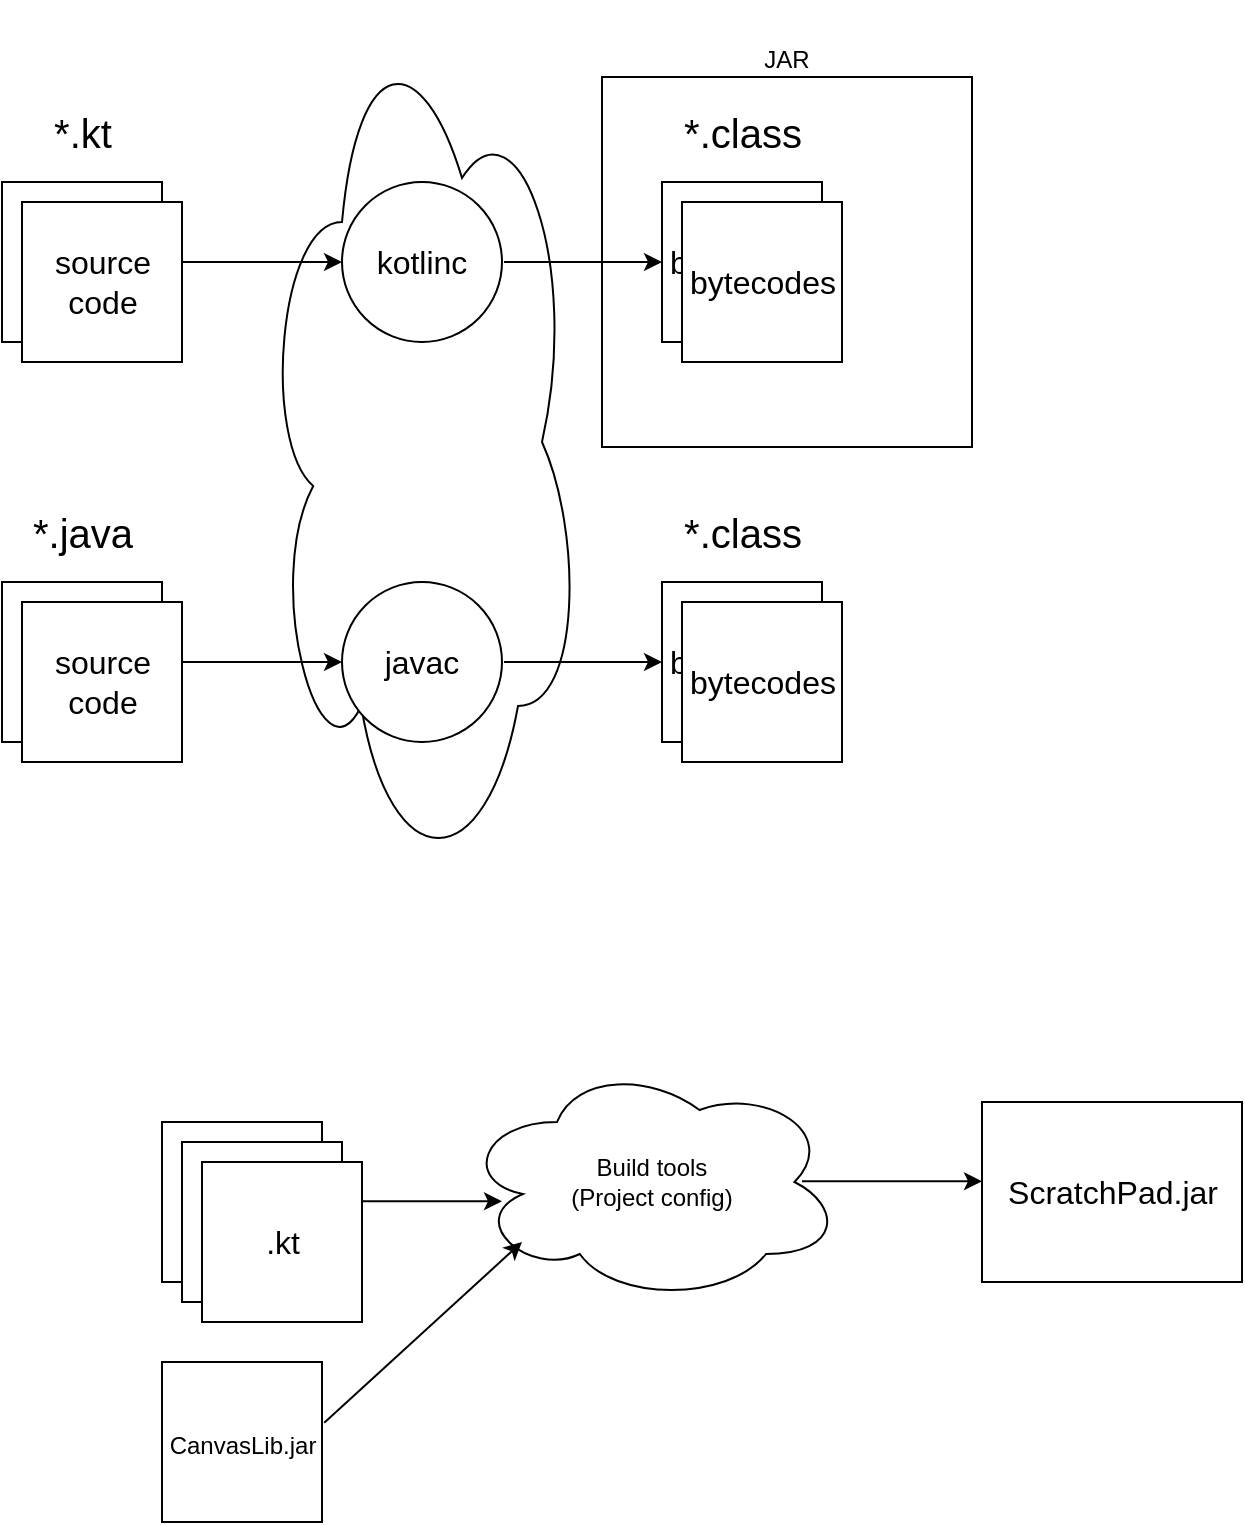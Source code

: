 <mxfile version="14.1.8" type="device" pages="9"><diagram id="Grv7aAzdnqs5s3crYfjf" name="Page-1"><mxGraphModel dx="1346" dy="830" grid="1" gridSize="10" guides="1" tooltips="1" connect="1" arrows="1" fold="1" page="1" pageScale="1" pageWidth="850" pageHeight="1100" math="0" shadow="0"><root><mxCell id="0"/><mxCell id="1" parent="0"/><mxCell id="6yLvh5LZTpzrrlV623di-10" value="" style="ellipse;shape=cloud;whiteSpace=wrap;html=1;" parent="1" vertex="1"><mxGeometry x="250" y="70" width="160" height="440" as="geometry"/></mxCell><mxCell id="cmzAKMcgvxZPXMPB2j_f-1" value="JAR" style="whiteSpace=wrap;html=1;aspect=fixed;labelPosition=center;verticalLabelPosition=top;align=center;verticalAlign=bottom;" parent="1" vertex="1"><mxGeometry x="420" y="107.5" width="185" height="185" as="geometry"/></mxCell><mxCell id="d8UDAt4Yh5bofFx-xEbl-7" value="source&lt;br style=&quot;font-size: 16px;&quot;&gt;code" style="html=1;fontSize=16;" parent="1" vertex="1"><mxGeometry x="120" y="160" width="80" height="80" as="geometry"/></mxCell><mxCell id="d8UDAt4Yh5bofFx-xEbl-14" value="" style="endArrow=classic;html=1;" parent="1" source="d8UDAt4Yh5bofFx-xEbl-7" edge="1"><mxGeometry width="50" height="50" relative="1" as="geometry"><mxPoint x="290" y="100" as="sourcePoint"/><mxPoint x="290" y="200" as="targetPoint"/></mxGeometry></mxCell><mxCell id="jE_O8GMdRdRn1xNel8cX-3" value="*.kt" style="text;html=1;align=center;verticalAlign=middle;resizable=0;points=[];autosize=1;fontSize=20;" parent="1" vertex="1"><mxGeometry x="140" y="120" width="40" height="30" as="geometry"/></mxCell><mxCell id="jE_O8GMdRdRn1xNel8cX-4" value="kotlinc" style="ellipse;whiteSpace=wrap;html=1;aspect=fixed;fontSize=16;" parent="1" vertex="1"><mxGeometry x="290" y="160" width="80" height="80" as="geometry"/></mxCell><mxCell id="jE_O8GMdRdRn1xNel8cX-5" value="bytecodes" style="html=1;fontSize=16;" parent="1" vertex="1"><mxGeometry x="450" y="160" width="80" height="80" as="geometry"/></mxCell><mxCell id="jE_O8GMdRdRn1xNel8cX-6" value="" style="endArrow=classic;html=1;" parent="1" target="jE_O8GMdRdRn1xNel8cX-5" edge="1"><mxGeometry width="50" height="50" relative="1" as="geometry"><mxPoint x="371" y="200" as="sourcePoint"/><mxPoint x="300" y="210" as="targetPoint"/></mxGeometry></mxCell><mxCell id="jE_O8GMdRdRn1xNel8cX-7" value="*.class" style="text;html=1;align=center;verticalAlign=middle;resizable=0;points=[];autosize=1;fontSize=20;" parent="1" vertex="1"><mxGeometry x="455" y="120" width="70" height="30" as="geometry"/></mxCell><mxCell id="jE_O8GMdRdRn1xNel8cX-8" value="source&lt;br style=&quot;font-size: 16px;&quot;&gt;code" style="html=1;fontSize=16;" parent="1" vertex="1"><mxGeometry x="130" y="170" width="80" height="80" as="geometry"/></mxCell><mxCell id="jE_O8GMdRdRn1xNel8cX-9" value="bytecodes" style="html=1;fontSize=16;" parent="1" vertex="1"><mxGeometry x="460" y="170" width="80" height="80" as="geometry"/></mxCell><mxCell id="jE_O8GMdRdRn1xNel8cX-10" value="source&lt;br style=&quot;font-size: 16px;&quot;&gt;code" style="html=1;fontSize=16;" parent="1" vertex="1"><mxGeometry x="120" y="360" width="80" height="80" as="geometry"/></mxCell><mxCell id="jE_O8GMdRdRn1xNel8cX-11" value="" style="endArrow=classic;html=1;" parent="1" source="jE_O8GMdRdRn1xNel8cX-10" edge="1"><mxGeometry width="50" height="50" relative="1" as="geometry"><mxPoint x="290" y="300" as="sourcePoint"/><mxPoint x="290" y="400" as="targetPoint"/></mxGeometry></mxCell><mxCell id="jE_O8GMdRdRn1xNel8cX-12" value="*.java" style="text;html=1;align=center;verticalAlign=middle;resizable=0;points=[];autosize=1;fontSize=20;" parent="1" vertex="1"><mxGeometry x="125" y="320" width="70" height="30" as="geometry"/></mxCell><mxCell id="jE_O8GMdRdRn1xNel8cX-13" value="javac" style="ellipse;whiteSpace=wrap;html=1;aspect=fixed;fontSize=16;" parent="1" vertex="1"><mxGeometry x="290" y="360" width="80" height="80" as="geometry"/></mxCell><mxCell id="jE_O8GMdRdRn1xNel8cX-14" value="bytecodes" style="html=1;fontSize=16;" parent="1" vertex="1"><mxGeometry x="450" y="360" width="80" height="80" as="geometry"/></mxCell><mxCell id="jE_O8GMdRdRn1xNel8cX-15" value="" style="endArrow=classic;html=1;" parent="1" target="jE_O8GMdRdRn1xNel8cX-14" edge="1"><mxGeometry width="50" height="50" relative="1" as="geometry"><mxPoint x="371" y="400" as="sourcePoint"/><mxPoint x="300" y="410" as="targetPoint"/></mxGeometry></mxCell><mxCell id="jE_O8GMdRdRn1xNel8cX-16" value="*.class" style="text;html=1;align=center;verticalAlign=middle;resizable=0;points=[];autosize=1;fontSize=20;" parent="1" vertex="1"><mxGeometry x="455" y="320" width="70" height="30" as="geometry"/></mxCell><mxCell id="jE_O8GMdRdRn1xNel8cX-17" value="source&lt;br style=&quot;font-size: 16px;&quot;&gt;code" style="html=1;fontSize=16;" parent="1" vertex="1"><mxGeometry x="130" y="370" width="80" height="80" as="geometry"/></mxCell><mxCell id="jE_O8GMdRdRn1xNel8cX-18" value="bytecodes" style="html=1;fontSize=16;" parent="1" vertex="1"><mxGeometry x="460" y="370" width="80" height="80" as="geometry"/></mxCell><mxCell id="6yLvh5LZTpzrrlV623di-1" value=".kt" style="html=1;fontSize=16;" parent="1" vertex="1"><mxGeometry x="200" y="630" width="80" height="80" as="geometry"/></mxCell><mxCell id="6yLvh5LZTpzrrlV623di-5" value="Build tools&lt;br&gt;(Project config)" style="ellipse;shape=cloud;whiteSpace=wrap;html=1;" parent="1" vertex="1"><mxGeometry x="350" y="600" width="190" height="120" as="geometry"/></mxCell><mxCell id="6yLvh5LZTpzrrlV623di-6" value="ScratchPad.jar" style="html=1;fontSize=16;" parent="1" vertex="1"><mxGeometry x="610" y="620" width="130" height="90" as="geometry"/></mxCell><mxCell id="6yLvh5LZTpzrrlV623di-8" value="" style="endArrow=classic;html=1;" parent="1" edge="1"><mxGeometry width="50" height="50" relative="1" as="geometry"><mxPoint x="280" y="669.66" as="sourcePoint"/><mxPoint x="370" y="669.66" as="targetPoint"/></mxGeometry></mxCell><mxCell id="6yLvh5LZTpzrrlV623di-9" value="" style="endArrow=classic;html=1;" parent="1" edge="1"><mxGeometry width="50" height="50" relative="1" as="geometry"><mxPoint x="520" y="659.66" as="sourcePoint"/><mxPoint x="610" y="659.66" as="targetPoint"/></mxGeometry></mxCell><mxCell id="6yLvh5LZTpzrrlV623di-11" value="&lt;font style=&quot;font-size: 12px&quot;&gt;CanvasLib.jar&lt;/font&gt;" style="html=1;fontSize=16;" parent="1" vertex="1"><mxGeometry x="200" y="750" width="80" height="80" as="geometry"/></mxCell><mxCell id="6yLvh5LZTpzrrlV623di-12" value="" style="endArrow=classic;html=1;exitX=1.014;exitY=0.38;exitDx=0;exitDy=0;exitPerimeter=0;" parent="1" source="6yLvh5LZTpzrrlV623di-11" edge="1"><mxGeometry width="50" height="50" relative="1" as="geometry"><mxPoint x="290" y="679.66" as="sourcePoint"/><mxPoint x="380" y="690" as="targetPoint"/></mxGeometry></mxCell><mxCell id="zAprn_jLCq1tj-siSfSg-1" value=".kt" style="html=1;fontSize=16;" parent="1" vertex="1"><mxGeometry x="210" y="640" width="80" height="80" as="geometry"/></mxCell><mxCell id="zAprn_jLCq1tj-siSfSg-2" value=".kt" style="html=1;fontSize=16;" parent="1" vertex="1"><mxGeometry x="220" y="650" width="80" height="80" as="geometry"/></mxCell></root></mxGraphModel></diagram><diagram id="15ZuDpwemPq_mxJ4v09w" name="Page-2"><mxGraphModel dx="769" dy="474" grid="1" gridSize="10" guides="1" tooltips="1" connect="1" arrows="1" fold="1" page="1" pageScale="1" pageWidth="850" pageHeight="1100" math="0" shadow="0"><root><mxCell id="oArl37DCVhgunqWjlWdv-0"/><mxCell id="oArl37DCVhgunqWjlWdv-1" parent="oArl37DCVhgunqWjlWdv-0"/><mxCell id="0E_u1uqkBbQcWxBSYAIG-0" value="hardware" style="rounded=0;whiteSpace=wrap;html=1;" vertex="1" parent="oArl37DCVhgunqWjlWdv-1"><mxGeometry x="370" y="410" width="120" height="30" as="geometry"/></mxCell><mxCell id="0E_u1uqkBbQcWxBSYAIG-1" value="OS" style="rounded=0;whiteSpace=wrap;html=1;" vertex="1" parent="oArl37DCVhgunqWjlWdv-1"><mxGeometry x="370" y="380" width="120" height="30" as="geometry"/></mxCell><mxCell id="0E_u1uqkBbQcWxBSYAIG-2" value="JVM" style="rounded=0;whiteSpace=wrap;html=1;" vertex="1" parent="oArl37DCVhgunqWjlWdv-1"><mxGeometry x="370" y="350" width="120" height="30" as="geometry"/></mxCell><mxCell id="0E_u1uqkBbQcWxBSYAIG-4" value="Bibliotecas" style="rounded=0;whiteSpace=wrap;html=1;" vertex="1" parent="oArl37DCVhgunqWjlWdv-1"><mxGeometry x="370" y="320" width="120" height="30" as="geometry"/></mxCell><mxCell id="0E_u1uqkBbQcWxBSYAIG-5" value="" style="endArrow=classic;html=1;" edge="1" parent="oArl37DCVhgunqWjlWdv-1"><mxGeometry width="50" height="50" relative="1" as="geometry"><mxPoint x="520" y="320" as="sourcePoint"/><mxPoint x="520" y="440" as="targetPoint"/></mxGeometry></mxCell><mxCell id="_zKE-j9InZOuEhT_bHPt-0" value="Application" style="rounded=0;whiteSpace=wrap;html=1;" vertex="1" parent="oArl37DCVhgunqWjlWdv-1"><mxGeometry x="370" y="290" width="120" height="30" as="geometry"/></mxCell></root></mxGraphModel></diagram><diagram id="M8IS3jb0VzjA8GKSsnwo" name="Page-3"><mxGraphModel dx="1346" dy="830" grid="1" gridSize="10" guides="1" tooltips="1" connect="1" arrows="1" fold="1" page="1" pageScale="1" pageWidth="850" pageHeight="1100" math="0" shadow="0"><root><mxCell id="Sg1YvRdC3xc_6pM8e1_r-0"/><mxCell id="Sg1YvRdC3xc_6pM8e1_r-1" parent="Sg1YvRdC3xc_6pM8e1_r-0"/><mxCell id="Sg1YvRdC3xc_6pM8e1_r-14" value="400" style="ellipse;whiteSpace=wrap;html=1;aspect=fixed;fontSize=20;" parent="Sg1YvRdC3xc_6pM8e1_r-1" vertex="1"><mxGeometry x="550" y="30" width="80" height="80" as="geometry"/></mxCell><mxCell id="Sg1YvRdC3xc_6pM8e1_r-16" value="" style="ellipse;whiteSpace=wrap;html=1;aspect=fixed;fontSize=20;" parent="Sg1YvRdC3xc_6pM8e1_r-1" vertex="1"><mxGeometry x="280" y="50" width="170" height="170" as="geometry"/></mxCell><mxCell id="Sg1YvRdC3xc_6pM8e1_r-17" value="x" style="rounded=0;whiteSpace=wrap;html=1;fontSize=20;" parent="Sg1YvRdC3xc_6pM8e1_r-1" vertex="1"><mxGeometry x="320" y="80" width="90" height="40" as="geometry"/></mxCell><mxCell id="Sg1YvRdC3xc_6pM8e1_r-18" value="y" style="rounded=0;whiteSpace=wrap;html=1;fontSize=20;" parent="Sg1YvRdC3xc_6pM8e1_r-1" vertex="1"><mxGeometry x="320" y="140" width="90" height="40" as="geometry"/></mxCell><mxCell id="Sg1YvRdC3xc_6pM8e1_r-19" value="" style="endArrow=classic;html=1;fontSize=20;exitX=1;exitY=0.5;exitDx=0;exitDy=0;entryX=0;entryY=0.5;entryDx=0;entryDy=0;" parent="Sg1YvRdC3xc_6pM8e1_r-1" source="Sg1YvRdC3xc_6pM8e1_r-17" target="Sg1YvRdC3xc_6pM8e1_r-14" edge="1"><mxGeometry width="50" height="50" relative="1" as="geometry"><mxPoint x="350" y="340" as="sourcePoint"/><mxPoint x="400" y="290" as="targetPoint"/></mxGeometry></mxCell><mxCell id="Sg1YvRdC3xc_6pM8e1_r-20" value="" style="endArrow=classic;html=1;fontSize=20;exitX=1;exitY=0.5;exitDx=0;exitDy=0;" parent="Sg1YvRdC3xc_6pM8e1_r-1" source="Sg1YvRdC3xc_6pM8e1_r-18" target="pBibbnwK9BwwKn7PEPFy-0" edge="1"><mxGeometry width="50" height="50" relative="1" as="geometry"><mxPoint x="390" y="120" as="sourcePoint"/><mxPoint x="562" y="192.8" as="targetPoint"/></mxGeometry></mxCell><mxCell id="ZvdPVJKiFNtKIfZhA-jE-9" value="explosion" style="rounded=0;whiteSpace=wrap;html=1;fontSize=20;" parent="Sg1YvRdC3xc_6pM8e1_r-1" vertex="1"><mxGeometry x="70" y="250" width="190" height="40" as="geometry"/></mxCell><mxCell id="ZvdPVJKiFNtKIfZhA-jE-10" value="" style="endArrow=classic;html=1;fontSize=20;exitX=0.5;exitY=1;exitDx=0;exitDy=0;entryX=0;entryY=0;entryDx=0;entryDy=0;" parent="Sg1YvRdC3xc_6pM8e1_r-1" source="ZvdPVJKiFNtKIfZhA-jE-9" target="Lot1A3Au1dTo7Z_qJS_i-0" edge="1"><mxGeometry width="50" height="50" relative="1" as="geometry"><mxPoint x="171.52" y="289.32" as="sourcePoint"/><mxPoint x="380" y="410" as="targetPoint"/></mxGeometry></mxCell><mxCell id="ZvdPVJKiFNtKIfZhA-jE-11" value="" style="ellipse;whiteSpace=wrap;html=1;aspect=fixed;fontSize=20;" parent="Sg1YvRdC3xc_6pM8e1_r-1" vertex="1"><mxGeometry x="320" y="290" width="170" height="170" as="geometry"/></mxCell><mxCell id="ZvdPVJKiFNtKIfZhA-jE-12" value="radius" style="rounded=0;whiteSpace=wrap;html=1;fontSize=20;" parent="Sg1YvRdC3xc_6pM8e1_r-1" vertex="1"><mxGeometry x="360" y="390" width="90" height="40" as="geometry"/></mxCell><mxCell id="ZvdPVJKiFNtKIfZhA-jE-13" value="" style="endArrow=classic;html=1;fontSize=20;exitX=1;exitY=0.5;exitDx=0;exitDy=0;" parent="Sg1YvRdC3xc_6pM8e1_r-1" source="ZvdPVJKiFNtKIfZhA-jE-12" target="ZvdPVJKiFNtKIfZhA-jE-18" edge="1"><mxGeometry width="50" height="50" relative="1" as="geometry"><mxPoint x="420" y="170" as="sourcePoint"/><mxPoint x="576.764" y="232.559" as="targetPoint"/></mxGeometry></mxCell><mxCell id="ZvdPVJKiFNtKIfZhA-jE-15" value="center" style="rounded=0;whiteSpace=wrap;html=1;fontSize=20;" parent="Sg1YvRdC3xc_6pM8e1_r-1" vertex="1"><mxGeometry x="360" y="320" width="90" height="40" as="geometry"/></mxCell><mxCell id="ZvdPVJKiFNtKIfZhA-jE-16" value="" style="endArrow=classic;html=1;fontSize=20;entryX=0.637;entryY=0.985;entryDx=0;entryDy=0;entryPerimeter=0;" parent="Sg1YvRdC3xc_6pM8e1_r-1" source="ZvdPVJKiFNtKIfZhA-jE-15" target="Sg1YvRdC3xc_6pM8e1_r-16" edge="1"><mxGeometry width="50" height="50" relative="1" as="geometry"><mxPoint x="520" y="450" as="sourcePoint"/><mxPoint x="596.02" y="247.478" as="targetPoint"/></mxGeometry></mxCell><mxCell id="ZvdPVJKiFNtKIfZhA-jE-18" value="5" style="ellipse;whiteSpace=wrap;html=1;aspect=fixed;fontSize=20;" parent="Sg1YvRdC3xc_6pM8e1_r-1" vertex="1"><mxGeometry x="620" y="210" width="80" height="80" as="geometry"/></mxCell><mxCell id="pBibbnwK9BwwKn7PEPFy-0" value="300" style="ellipse;whiteSpace=wrap;html=1;aspect=fixed;fontSize=20;" parent="Sg1YvRdC3xc_6pM8e1_r-1" vertex="1"><mxGeometry x="540" y="130" width="80" height="80" as="geometry"/></mxCell><mxCell id="pBibbnwK9BwwKn7PEPFy-23" value="" style="ellipse;whiteSpace=wrap;html=1;aspect=fixed;fontSize=20;" parent="Sg1YvRdC3xc_6pM8e1_r-1" vertex="1"><mxGeometry x="350" y="570" width="170" height="170" as="geometry"/></mxCell><mxCell id="pBibbnwK9BwwKn7PEPFy-24" value="radius" style="rounded=0;whiteSpace=wrap;html=1;fontSize=20;" parent="Sg1YvRdC3xc_6pM8e1_r-1" vertex="1"><mxGeometry x="390" y="670" width="90" height="40" as="geometry"/></mxCell><mxCell id="pBibbnwK9BwwKn7PEPFy-25" value="" style="endArrow=classic;html=1;fontSize=20;exitX=1;exitY=0.5;exitDx=0;exitDy=0;" parent="Sg1YvRdC3xc_6pM8e1_r-1" source="pBibbnwK9BwwKn7PEPFy-24" target="pBibbnwK9BwwKn7PEPFy-28" edge="1"><mxGeometry width="50" height="50" relative="1" as="geometry"><mxPoint x="450" y="450" as="sourcePoint"/><mxPoint x="606.764" y="512.559" as="targetPoint"/></mxGeometry></mxCell><mxCell id="pBibbnwK9BwwKn7PEPFy-26" value="center" style="rounded=0;whiteSpace=wrap;html=1;fontSize=20;" parent="Sg1YvRdC3xc_6pM8e1_r-1" vertex="1"><mxGeometry x="390" y="600" width="90" height="40" as="geometry"/></mxCell><mxCell id="pBibbnwK9BwwKn7PEPFy-27" value="" style="endArrow=classic;html=1;fontSize=20;entryX=0;entryY=1;entryDx=0;entryDy=0;" parent="Sg1YvRdC3xc_6pM8e1_r-1" source="pBibbnwK9BwwKn7PEPFy-26" target="Sg1YvRdC3xc_6pM8e1_r-16" edge="1"><mxGeometry width="50" height="50" relative="1" as="geometry"><mxPoint x="510" y="960" as="sourcePoint"/><mxPoint x="378.29" y="727.45" as="targetPoint"/><Array as="points"><mxPoint x="280" y="510"/></Array></mxGeometry></mxCell><mxCell id="pBibbnwK9BwwKn7PEPFy-28" value="10" style="ellipse;whiteSpace=wrap;html=1;aspect=fixed;fontSize=20;" parent="Sg1YvRdC3xc_6pM8e1_r-1" vertex="1"><mxGeometry x="650" y="490" width="80" height="80" as="geometry"/></mxCell><mxCell id="Lot1A3Au1dTo7Z_qJS_i-0" value="" style="ellipse;whiteSpace=wrap;html=1;aspect=fixed;fontSize=20;" parent="Sg1YvRdC3xc_6pM8e1_r-1" vertex="1"><mxGeometry x="230" y="790" width="170" height="170" as="geometry"/></mxCell><mxCell id="Lot1A3Au1dTo7Z_qJS_i-1" value="radius" style="rounded=0;whiteSpace=wrap;html=1;fontSize=20;" parent="Sg1YvRdC3xc_6pM8e1_r-1" vertex="1"><mxGeometry x="270" y="890" width="90" height="40" as="geometry"/></mxCell><mxCell id="Lot1A3Au1dTo7Z_qJS_i-2" value="" style="endArrow=classic;html=1;fontSize=20;exitX=1;exitY=0.5;exitDx=0;exitDy=0;" parent="Sg1YvRdC3xc_6pM8e1_r-1" source="Lot1A3Au1dTo7Z_qJS_i-1" target="Lot1A3Au1dTo7Z_qJS_i-4" edge="1"><mxGeometry width="50" height="50" relative="1" as="geometry"><mxPoint x="330" y="670" as="sourcePoint"/><mxPoint x="486.764" y="732.559" as="targetPoint"/></mxGeometry></mxCell><mxCell id="Lot1A3Au1dTo7Z_qJS_i-3" value="center" style="rounded=0;whiteSpace=wrap;html=1;fontSize=20;" parent="Sg1YvRdC3xc_6pM8e1_r-1" vertex="1"><mxGeometry x="270" y="820" width="90" height="40" as="geometry"/></mxCell><mxCell id="Lot1A3Au1dTo7Z_qJS_i-4" value="15" style="ellipse;whiteSpace=wrap;html=1;aspect=fixed;fontSize=20;" parent="Sg1YvRdC3xc_6pM8e1_r-1" vertex="1"><mxGeometry x="530" y="710" width="80" height="80" as="geometry"/></mxCell><mxCell id="Lot1A3Au1dTo7Z_qJS_i-5" value="" style="endArrow=classic;html=1;fontSize=20;" parent="Sg1YvRdC3xc_6pM8e1_r-1" source="Lot1A3Au1dTo7Z_qJS_i-0" target="Sg1YvRdC3xc_6pM8e1_r-16" edge="1"><mxGeometry width="50" height="50" relative="1" as="geometry"><mxPoint x="416.818" y="610" as="sourcePoint"/><mxPoint x="314.896" y="205.104" as="targetPoint"/><Array as="points"><mxPoint x="230" y="490"/></Array></mxGeometry></mxCell><mxCell id="43PUOHd7pcPoh8sWmde--0" value="" style="ellipse;whiteSpace=wrap;html=1;aspect=fixed;fontSize=20;" parent="Sg1YvRdC3xc_6pM8e1_r-1" vertex="1"><mxGeometry x="575" y="860" width="170" height="170" as="geometry"/></mxCell><mxCell id="43PUOHd7pcPoh8sWmde--1" value="data" style="rounded=0;whiteSpace=wrap;html=1;fontSize=20;" parent="Sg1YvRdC3xc_6pM8e1_r-1" vertex="1"><mxGeometry x="610" y="900" width="100" height="40" as="geometry"/></mxCell><mxCell id="43PUOHd7pcPoh8sWmde--2" value="" style="endArrow=classic;html=1;fontSize=20;entryX=0.967;entryY=0.714;entryDx=0;entryDy=0;entryPerimeter=0;" parent="Sg1YvRdC3xc_6pM8e1_r-1" source="43PUOHd7pcPoh8sWmde--1" target="Lot1A3Au1dTo7Z_qJS_i-0" edge="1"><mxGeometry width="50" height="50" relative="1" as="geometry"><mxPoint x="370" y="920" as="sourcePoint"/><mxPoint x="548.183" y="784.242" as="targetPoint"/></mxGeometry></mxCell><mxCell id="43PUOHd7pcPoh8sWmde--3" value="color" style="rounded=0;whiteSpace=wrap;html=1;fontSize=20;" parent="Sg1YvRdC3xc_6pM8e1_r-1" vertex="1"><mxGeometry x="610" y="960" width="100" height="40" as="geometry"/></mxCell><mxCell id="43PUOHd7pcPoh8sWmde--4" value="red" style="ellipse;whiteSpace=wrap;html=1;aspect=fixed;fontSize=20;" parent="Sg1YvRdC3xc_6pM8e1_r-1" vertex="1"><mxGeometry x="460" y="970" width="80" height="80" as="geometry"/></mxCell><mxCell id="43PUOHd7pcPoh8sWmde--5" value="" style="endArrow=classic;html=1;fontSize=20;exitX=0;exitY=0.5;exitDx=0;exitDy=0;" parent="Sg1YvRdC3xc_6pM8e1_r-1" source="43PUOHd7pcPoh8sWmde--3" target="43PUOHd7pcPoh8sWmde--4" edge="1"><mxGeometry width="50" height="50" relative="1" as="geometry"><mxPoint x="620" y="928.377" as="sourcePoint"/><mxPoint x="404.39" y="921.38" as="targetPoint"/></mxGeometry></mxCell></root></mxGraphModel></diagram><diagram id="ged7cR-PTNp26OMrELIM" name="Page-4"><mxGraphModel dx="1346" dy="830" grid="1" gridSize="10" guides="1" tooltips="1" connect="1" arrows="1" fold="1" page="1" pageScale="1" pageWidth="850" pageHeight="1100" math="0" shadow="0"><root><mxCell id="wEhXiszj5gfeB4rNINSS-0"/><mxCell id="wEhXiszj5gfeB4rNINSS-1" parent="wEhXiszj5gfeB4rNINSS-0"/><mxCell id="Oz9Hn1P-lBJ09yT0TqKM-0" value="radius = 5.0&lt;br&gt;rate = 1.03" style="ellipse;whiteSpace=wrap;html=1;aspect=fixed;" parent="wEhXiszj5gfeB4rNINSS-1" vertex="1"><mxGeometry x="370" y="50" width="80" height="80" as="geometry"/></mxCell><mxCell id="Oz9Hn1P-lBJ09yT0TqKM-1" value="explosion" style="rounded=0;whiteSpace=wrap;html=1;" parent="wEhXiszj5gfeB4rNINSS-1" vertex="1"><mxGeometry x="150" y="80" width="80" height="30" as="geometry"/></mxCell><mxCell id="Oz9Hn1P-lBJ09yT0TqKM-2" value="" style="endArrow=classic;html=1;exitX=1;exitY=0.5;exitDx=0;exitDy=0;entryX=0;entryY=0.5;entryDx=0;entryDy=0;" parent="wEhXiszj5gfeB4rNINSS-1" source="Oz9Hn1P-lBJ09yT0TqKM-1" target="Oz9Hn1P-lBJ09yT0TqKM-11" edge="1"><mxGeometry width="50" height="50" relative="1" as="geometry"><mxPoint x="290" y="160" as="sourcePoint"/><mxPoint x="340" y="110" as="targetPoint"/></mxGeometry></mxCell><mxCell id="Oz9Hn1P-lBJ09yT0TqKM-3" value="t0" style="text;html=1;align=center;verticalAlign=middle;resizable=0;points=[];autosize=1;" parent="wEhXiszj5gfeB4rNINSS-1" vertex="1"><mxGeometry x="90" y="60" width="30" height="20" as="geometry"/></mxCell><mxCell id="Oz9Hn1P-lBJ09yT0TqKM-4" value="t1" style="text;html=1;align=center;verticalAlign=middle;resizable=0;points=[];autosize=1;" parent="wEhXiszj5gfeB4rNINSS-1" vertex="1"><mxGeometry x="90" y="200" width="30" height="20" as="geometry"/></mxCell><mxCell id="Oz9Hn1P-lBJ09yT0TqKM-5" value="radius = 5.15&lt;br&gt;rate = 1.03" style="ellipse;whiteSpace=wrap;html=1;aspect=fixed;" parent="wEhXiszj5gfeB4rNINSS-1" vertex="1"><mxGeometry x="380" y="180" width="80" height="80" as="geometry"/></mxCell><mxCell id="Oz9Hn1P-lBJ09yT0TqKM-8" value="t2" style="text;html=1;align=center;verticalAlign=middle;resizable=0;points=[];autosize=1;" parent="wEhXiszj5gfeB4rNINSS-1" vertex="1"><mxGeometry x="90" y="300" width="30" height="20" as="geometry"/></mxCell><mxCell id="Oz9Hn1P-lBJ09yT0TqKM-9" value="radius = 5.30&lt;br&gt;rate = 1.03" style="ellipse;whiteSpace=wrap;html=1;aspect=fixed;" parent="wEhXiszj5gfeB4rNINSS-1" vertex="1"><mxGeometry x="380" y="310" width="80" height="80" as="geometry"/></mxCell><mxCell id="Oz9Hn1P-lBJ09yT0TqKM-10" value="t3" style="text;html=1;align=center;verticalAlign=middle;resizable=0;points=[];autosize=1;" parent="wEhXiszj5gfeB4rNINSS-1" vertex="1"><mxGeometry x="90" y="440" width="30" height="20" as="geometry"/></mxCell><mxCell id="Oz9Hn1P-lBJ09yT0TqKM-11" value="radius = 5.30&lt;br&gt;rate = 1.03" style="ellipse;whiteSpace=wrap;html=1;aspect=fixed;" parent="wEhXiszj5gfeB4rNINSS-1" vertex="1"><mxGeometry x="385" y="420" width="80" height="80" as="geometry"/></mxCell></root></mxGraphModel></diagram><diagram id="jssuKTcEaybV_kCEmBFj" name="Page-6"><mxGraphModel dx="1122" dy="692" grid="1" gridSize="10" guides="1" tooltips="1" connect="1" arrows="1" fold="1" page="1" pageScale="1" pageWidth="827" pageHeight="1169" math="0" shadow="0"><root><mxCell id="n1mU7XeDtmEQOCCYpVbV-0"/><mxCell id="n1mU7XeDtmEQOCCYpVbV-1" parent="n1mU7XeDtmEQOCCYpVbV-0"/><mxCell id="n1mU7XeDtmEQOCCYpVbV-2" value="WorldA" style="ellipse;whiteSpace=wrap;html=1;aspect=fixed;" parent="n1mU7XeDtmEQOCCYpVbV-1" vertex="1"><mxGeometry x="160" y="190" width="80" height="80" as="geometry"/></mxCell><mxCell id="n1mU7XeDtmEQOCCYpVbV-3" value="world" style="rounded=0;whiteSpace=wrap;html=1;" parent="n1mU7XeDtmEQOCCYpVbV-1" vertex="1"><mxGeometry x="80" y="30" width="100" height="40" as="geometry"/></mxCell><mxCell id="n1mU7XeDtmEQOCCYpVbV-4" value="" style="endArrow=classic;html=1;exitX=0.5;exitY=1;exitDx=0;exitDy=0;" parent="n1mU7XeDtmEQOCCYpVbV-1" source="n1mU7XeDtmEQOCCYpVbV-3" target="n1mU7XeDtmEQOCCYpVbV-2" edge="1"><mxGeometry width="50" height="50" relative="1" as="geometry"><mxPoint x="320" y="300" as="sourcePoint"/><mxPoint x="370" y="250" as="targetPoint"/></mxGeometry></mxCell><mxCell id="n1mU7XeDtmEQOCCYpVbV-5" value="WorldB" style="ellipse;whiteSpace=wrap;html=1;aspect=fixed;" parent="n1mU7XeDtmEQOCCYpVbV-1" vertex="1"><mxGeometry x="350" y="190" width="80" height="80" as="geometry"/></mxCell><mxCell id="n1mU7XeDtmEQOCCYpVbV-6" value="" style="shape=flexArrow;endArrow=classic;html=1;" parent="n1mU7XeDtmEQOCCYpVbV-1" edge="1"><mxGeometry width="50" height="50" relative="1" as="geometry"><mxPoint x="260" y="228.23" as="sourcePoint"/><mxPoint x="330" y="227.89" as="targetPoint"/></mxGeometry></mxCell><mxCell id="n1mU7XeDtmEQOCCYpVbV-8" value="doStep" style="edgeLabel;html=1;align=center;verticalAlign=middle;resizable=0;points=[];" parent="n1mU7XeDtmEQOCCYpVbV-6" vertex="1" connectable="0"><mxGeometry x="-0.352" y="-4" relative="1" as="geometry"><mxPoint as="offset"/></mxGeometry></mxCell><mxCell id="n1mU7XeDtmEQOCCYpVbV-7" value="" style="endArrow=classic;html=1;entryX=0.34;entryY=0.044;entryDx=0;entryDy=0;entryPerimeter=0;" parent="n1mU7XeDtmEQOCCYpVbV-1" source="n1mU7XeDtmEQOCCYpVbV-3" target="n1mU7XeDtmEQOCCYpVbV-5" edge="1"><mxGeometry width="50" height="50" relative="1" as="geometry"><mxPoint x="140" y="80" as="sourcePoint"/><mxPoint x="193.976" y="203.35" as="targetPoint"/></mxGeometry></mxCell><mxCell id="W81IZUwKCqZ-8kL86n4K-0" value="WorldC" style="ellipse;whiteSpace=wrap;html=1;aspect=fixed;" parent="n1mU7XeDtmEQOCCYpVbV-1" vertex="1"><mxGeometry x="530" y="180" width="80" height="80" as="geometry"/></mxCell><mxCell id="W81IZUwKCqZ-8kL86n4K-1" value="" style="shape=flexArrow;endArrow=classic;html=1;" parent="n1mU7XeDtmEQOCCYpVbV-1" edge="1"><mxGeometry width="50" height="50" relative="1" as="geometry"><mxPoint x="450" y="230.1" as="sourcePoint"/><mxPoint x="520.0" y="229.76" as="targetPoint"/></mxGeometry></mxCell><mxCell id="W81IZUwKCqZ-8kL86n4K-2" value="doStep" style="edgeLabel;html=1;align=center;verticalAlign=middle;resizable=0;points=[];" parent="W81IZUwKCqZ-8kL86n4K-1" vertex="1" connectable="0"><mxGeometry x="-0.352" y="-4" relative="1" as="geometry"><mxPoint as="offset"/></mxGeometry></mxCell><mxCell id="W81IZUwKCqZ-8kL86n4K-3" value="" style="endArrow=classic;html=1;exitX=1;exitY=0.5;exitDx=0;exitDy=0;" parent="n1mU7XeDtmEQOCCYpVbV-1" source="n1mU7XeDtmEQOCCYpVbV-3" target="W81IZUwKCqZ-8kL86n4K-0" edge="1"><mxGeometry width="50" height="50" relative="1" as="geometry"><mxPoint x="175.842" y="80" as="sourcePoint"/><mxPoint x="397.2" y="203.52" as="targetPoint"/></mxGeometry></mxCell><mxCell id="YdBixgdoyhz7xnKwx4a4-0" value="Explosion&lt;br&gt;A" style="ellipse;whiteSpace=wrap;html=1;aspect=fixed;" parent="n1mU7XeDtmEQOCCYpVbV-1" vertex="1"><mxGeometry x="170" y="390" width="80" height="80" as="geometry"/></mxCell><mxCell id="YdBixgdoyhz7xnKwx4a4-1" value="" style="shape=flexArrow;endArrow=classic;html=1;" parent="n1mU7XeDtmEQOCCYpVbV-1" edge="1"><mxGeometry width="50" height="50" relative="1" as="geometry"><mxPoint x="260" y="410.34" as="sourcePoint"/><mxPoint x="320" y="380" as="targetPoint"/></mxGeometry></mxCell><mxCell id="YdBixgdoyhz7xnKwx4a4-2" value="expandIf" style="edgeLabel;html=1;align=center;verticalAlign=middle;resizable=0;points=[];" parent="YdBixgdoyhz7xnKwx4a4-1" vertex="1" connectable="0"><mxGeometry x="-0.352" y="-4" relative="1" as="geometry"><mxPoint x="8.82" y="25.89" as="offset"/></mxGeometry></mxCell><mxCell id="YdBixgdoyhz7xnKwx4a4-3" value="Explosion&lt;br&gt;A" style="ellipse;whiteSpace=wrap;html=1;aspect=fixed;" parent="n1mU7XeDtmEQOCCYpVbV-1" vertex="1"><mxGeometry x="340" y="340" width="80" height="80" as="geometry"/></mxCell><mxCell id="YdBixgdoyhz7xnKwx4a4-4" value="Explosion&lt;br&gt;B" style="ellipse;whiteSpace=wrap;html=1;aspect=fixed;" parent="n1mU7XeDtmEQOCCYpVbV-1" vertex="1"><mxGeometry x="340" y="450" width="80" height="80" as="geometry"/></mxCell><mxCell id="YdBixgdoyhz7xnKwx4a4-5" value="" style="shape=flexArrow;endArrow=classic;html=1;" parent="n1mU7XeDtmEQOCCYpVbV-1" edge="1"><mxGeometry width="50" height="50" relative="1" as="geometry"><mxPoint x="260" y="460.34" as="sourcePoint"/><mxPoint x="320" y="480" as="targetPoint"/></mxGeometry></mxCell><mxCell id="mdbT59RMJAdBaFmP20Sl-0" value="Missile&lt;br&gt;A" style="ellipse;whiteSpace=wrap;html=1;aspect=fixed;" parent="n1mU7XeDtmEQOCCYpVbV-1" vertex="1"><mxGeometry x="160" y="600" width="80" height="80" as="geometry"/></mxCell><mxCell id="mdbT59RMJAdBaFmP20Sl-1" value="" style="shape=flexArrow;endArrow=classic;html=1;" parent="n1mU7XeDtmEQOCCYpVbV-1" edge="1"><mxGeometry width="50" height="50" relative="1" as="geometry"><mxPoint x="250" y="640.0" as="sourcePoint"/><mxPoint x="320" y="640" as="targetPoint"/></mxGeometry></mxCell><mxCell id="mdbT59RMJAdBaFmP20Sl-2" value="move" style="edgeLabel;html=1;align=center;verticalAlign=middle;resizable=0;points=[];" parent="mdbT59RMJAdBaFmP20Sl-1" vertex="1" connectable="0"><mxGeometry x="0.171" y="1" relative="1" as="geometry"><mxPoint x="-11.14" y="21" as="offset"/></mxGeometry></mxCell><mxCell id="mdbT59RMJAdBaFmP20Sl-3" value="Missile&lt;br&gt;B" style="ellipse;whiteSpace=wrap;html=1;aspect=fixed;" parent="n1mU7XeDtmEQOCCYpVbV-1" vertex="1"><mxGeometry x="334" y="600" width="80" height="80" as="geometry"/></mxCell></root></mxGraphModel></diagram><diagram id="RU2Ar0ljXgzdRtYjfLQC" name="Page-7"><mxGraphModel dx="1346" dy="830" grid="1" gridSize="10" guides="1" tooltips="1" connect="1" arrows="1" fold="1" page="1" pageScale="1" pageWidth="827" pageHeight="1169" math="0" shadow="0"><root><mxCell id="poiziKHXwTC-tcFVA3q0-0"/><mxCell id="poiziKHXwTC-tcFVA3q0-1" parent="poiziKHXwTC-tcFVA3q0-0"/><mxCell id="poiziKHXwTC-tcFVA3q0-3" value="" style="endArrow=classic;html=1;exitX=0.209;exitY=-0.001;exitDx=0;exitDy=0;exitPerimeter=0;" parent="poiziKHXwTC-tcFVA3q0-1" edge="1"><mxGeometry width="50" height="50" relative="1" as="geometry"><mxPoint x="240.0" y="160.0" as="sourcePoint"/><mxPoint x="520" y="640" as="targetPoint"/></mxGeometry></mxCell><mxCell id="poiziKHXwTC-tcFVA3q0-4" value="" style="endArrow=none;html=1;" parent="poiziKHXwTC-tcFVA3q0-1" edge="1"><mxGeometry width="50" height="50" relative="1" as="geometry"><mxPoint x="110" y="160" as="sourcePoint"/><mxPoint x="680" y="160" as="targetPoint"/></mxGeometry></mxCell><mxCell id="poiziKHXwTC-tcFVA3q0-5" value="" style="endArrow=none;html=1;" parent="poiziKHXwTC-tcFVA3q0-1" edge="1"><mxGeometry width="50" height="50" relative="1" as="geometry"><mxPoint x="120" y="641" as="sourcePoint"/><mxPoint x="680" y="640" as="targetPoint"/></mxGeometry></mxCell><mxCell id="ZKLvGug6P1-ndRSdc0cw-6" value="" style="endArrow=classic;html=1;" parent="poiziKHXwTC-tcFVA3q0-1" edge="1"><mxGeometry width="50" height="50" relative="1" as="geometry"><mxPoint x="110" y="160" as="sourcePoint"/><mxPoint x="200" y="260" as="targetPoint"/></mxGeometry></mxCell><mxCell id="s4dvFsgK_9e_Q7Z4XqWi-0" value="" style="endArrow=classic;html=1;" parent="poiziKHXwTC-tcFVA3q0-1" edge="1"><mxGeometry width="50" height="50" relative="1" as="geometry"><mxPoint x="240" y="800" as="sourcePoint"/><mxPoint x="320" y="880" as="targetPoint"/></mxGeometry></mxCell><mxCell id="s4dvFsgK_9e_Q7Z4XqWi-3" value="2 * (x/h)" style="text;html=1;strokeColor=none;fillColor=none;align=center;verticalAlign=middle;whiteSpace=wrap;rounded=0;" parent="poiziKHXwTC-tcFVA3q0-1" vertex="1"><mxGeometry x="240" y="780" width="60" height="20" as="geometry"/></mxCell><mxCell id="s4dvFsgK_9e_Q7Z4XqWi-4" value="2 * (y/h)" style="text;html=1;strokeColor=none;fillColor=none;align=center;verticalAlign=middle;whiteSpace=wrap;rounded=0;" parent="poiziKHXwTC-tcFVA3q0-1" vertex="1"><mxGeometry x="320" y="820" width="50" height="30" as="geometry"/></mxCell><mxCell id="s4dvFsgK_9e_Q7Z4XqWi-5" value="2 * (h/h)" style="text;html=1;strokeColor=none;fillColor=none;align=center;verticalAlign=middle;whiteSpace=wrap;rounded=0;" parent="poiziKHXwTC-tcFVA3q0-1" vertex="1"><mxGeometry x="230" y="830" width="50" height="30" as="geometry"/></mxCell><mxCell id="s4dvFsgK_9e_Q7Z4XqWi-8" value="" style="endArrow=none;dashed=1;html=1;" parent="poiziKHXwTC-tcFVA3q0-1" edge="1"><mxGeometry width="50" height="50" relative="1" as="geometry"><mxPoint x="240" y="800" as="sourcePoint"/><mxPoint x="320" y="800" as="targetPoint"/></mxGeometry></mxCell><mxCell id="s4dvFsgK_9e_Q7Z4XqWi-9" value="" style="endArrow=none;dashed=1;html=1;" parent="poiziKHXwTC-tcFVA3q0-1" edge="1"><mxGeometry width="50" height="50" relative="1" as="geometry"><mxPoint x="320" y="880" as="sourcePoint"/><mxPoint x="320" y="800" as="targetPoint"/></mxGeometry></mxCell><mxCell id="JbDqDTlzZAv1LyKUPiUL-0" value="" style="endArrow=classic;html=1;" parent="poiziKHXwTC-tcFVA3q0-1" edge="1"><mxGeometry width="50" height="50" relative="1" as="geometry"><mxPoint x="200" y="260" as="sourcePoint"/><mxPoint x="210" y="270" as="targetPoint"/></mxGeometry></mxCell><mxCell id="JbDqDTlzZAv1LyKUPiUL-1" value="" style="endArrow=classic;html=1;" parent="poiziKHXwTC-tcFVA3q0-1" edge="1"><mxGeometry width="50" height="50" relative="1" as="geometry"><mxPoint x="440" y="800" as="sourcePoint"/><mxPoint x="520" y="880" as="targetPoint"/></mxGeometry></mxCell><mxCell id="JbDqDTlzZAv1LyKUPiUL-2" value="" style="endArrow=classic;html=1;" parent="poiziKHXwTC-tcFVA3q0-1" edge="1"><mxGeometry width="50" height="50" relative="1" as="geometry"><mxPoint x="440" y="800" as="sourcePoint"/><mxPoint x="490" y="820" as="targetPoint"/></mxGeometry></mxCell><mxCell id="JbDqDTlzZAv1LyKUPiUL-4" value="" style="endArrow=none;html=1;" parent="poiziKHXwTC-tcFVA3q0-1" edge="1"><mxGeometry width="50" height="50" relative="1" as="geometry"><mxPoint x="490" y="820" as="sourcePoint"/><mxPoint x="520" y="880" as="targetPoint"/></mxGeometry></mxCell></root></mxGraphModel></diagram><diagram id="M8h1q16-Jl7bg2ir6WWU" name="Page-8"><mxGraphModel dx="1346" dy="830" grid="1" gridSize="10" guides="1" tooltips="1" connect="1" arrows="1" fold="1" page="1" pageScale="1" pageWidth="827" pageHeight="1169" math="0" shadow="0"><root><mxCell id="JpEil5PT0WSagSG5GzH8-0"/><mxCell id="JpEil5PT0WSagSG5GzH8-1" parent="JpEil5PT0WSagSG5GzH8-0"/><mxCell id="jsxCMp_0W7zJOyItKn5e-12" value="" style="rounded=0;whiteSpace=wrap;html=1;" parent="JpEil5PT0WSagSG5GzH8-1" vertex="1"><mxGeometry x="200" y="760" width="290" height="60" as="geometry"/></mxCell><mxCell id="jsxCMp_0W7zJOyItKn5e-0" value="physics.kt" style="whiteSpace=wrap;html=1;aspect=fixed;" parent="JpEil5PT0WSagSG5GzH8-1" vertex="1"><mxGeometry x="500" y="140" width="80" height="80" as="geometry"/></mxCell><mxCell id="jsxCMp_0W7zJOyItKn5e-1" value="explosion.kt" style="whiteSpace=wrap;html=1;aspect=fixed;" parent="JpEil5PT0WSagSG5GzH8-1" vertex="1"><mxGeometry x="400" y="270" width="80" height="80" as="geometry"/></mxCell><mxCell id="jsxCMp_0W7zJOyItKn5e-2" value="" style="endArrow=classic;html=1;exitX=0.99;exitY=0.406;exitDx=0;exitDy=0;exitPerimeter=0;entryX=0.5;entryY=1;entryDx=0;entryDy=0;" parent="JpEil5PT0WSagSG5GzH8-1" source="jsxCMp_0W7zJOyItKn5e-1" target="jsxCMp_0W7zJOyItKn5e-0" edge="1"><mxGeometry width="50" height="50" relative="1" as="geometry"><mxPoint x="460" y="280" as="sourcePoint"/><mxPoint x="540" y="230" as="targetPoint"/></mxGeometry></mxCell><mxCell id="jsxCMp_0W7zJOyItKn5e-3" value="dados&lt;br&gt;+&lt;br&gt;comportamento" style="text;html=1;align=center;verticalAlign=middle;resizable=0;points=[];autosize=1;" parent="JpEil5PT0WSagSG5GzH8-1" vertex="1"><mxGeometry x="630" y="40" width="100" height="50" as="geometry"/></mxCell><mxCell id="jsxCMp_0W7zJOyItKn5e-4" value="definições públicas&lt;br&gt;+&lt;br&gt;definições privadas" style="text;html=1;align=center;verticalAlign=middle;resizable=0;points=[];autosize=1;" parent="JpEil5PT0WSagSG5GzH8-1" vertex="1"><mxGeometry x="630" y="120" width="120" height="50" as="geometry"/></mxCell><mxCell id="jsxCMp_0W7zJOyItKn5e-5" value="world.kt" style="whiteSpace=wrap;html=1;aspect=fixed;" parent="JpEil5PT0WSagSG5GzH8-1" vertex="1"><mxGeometry x="190" y="190" width="80" height="80" as="geometry"/></mxCell><mxCell id="jsxCMp_0W7zJOyItKn5e-6" value="missile.kt" style="whiteSpace=wrap;html=1;aspect=fixed;" parent="JpEil5PT0WSagSG5GzH8-1" vertex="1"><mxGeometry x="350" y="80" width="80" height="80" as="geometry"/></mxCell><mxCell id="jsxCMp_0W7zJOyItKn5e-7" value="" style="endArrow=classic;html=1;exitX=1;exitY=0.5;exitDx=0;exitDy=0;entryX=0.014;entryY=0.384;entryDx=0;entryDy=0;entryPerimeter=0;" parent="JpEil5PT0WSagSG5GzH8-1" source="jsxCMp_0W7zJOyItKn5e-6" target="jsxCMp_0W7zJOyItKn5e-0" edge="1"><mxGeometry width="50" height="50" relative="1" as="geometry"><mxPoint x="502.2" y="312.48" as="sourcePoint"/><mxPoint x="550" y="230.0" as="targetPoint"/></mxGeometry></mxCell><mxCell id="jsxCMp_0W7zJOyItKn5e-8" value="" style="endArrow=classic;html=1;exitX=0.838;exitY=-0.016;exitDx=0;exitDy=0;exitPerimeter=0;entryX=0.5;entryY=1;entryDx=0;entryDy=0;" parent="JpEil5PT0WSagSG5GzH8-1" source="jsxCMp_0W7zJOyItKn5e-5" edge="1"><mxGeometry width="50" height="50" relative="1" as="geometry"><mxPoint x="302.2" y="212.48" as="sourcePoint"/><mxPoint x="350" y="130.0" as="targetPoint"/></mxGeometry></mxCell><mxCell id="jsxCMp_0W7zJOyItKn5e-9" value="" style="endArrow=classic;html=1;entryX=0;entryY=0.25;entryDx=0;entryDy=0;" parent="JpEil5PT0WSagSG5GzH8-1" target="jsxCMp_0W7zJOyItKn5e-1" edge="1"><mxGeometry width="50" height="50" relative="1" as="geometry"><mxPoint x="271" y="250" as="sourcePoint"/><mxPoint x="360" y="140.0" as="targetPoint"/></mxGeometry></mxCell><mxCell id="jsxCMp_0W7zJOyItKn5e-10" value="missile" style="ellipse;whiteSpace=wrap;html=1;aspect=fixed;" parent="JpEil5PT0WSagSG5GzH8-1" vertex="1"><mxGeometry x="220" y="585" width="55" height="55" as="geometry"/></mxCell><mxCell id="jsxCMp_0W7zJOyItKn5e-11" value="5" style="ellipse;whiteSpace=wrap;html=1;aspect=fixed;" parent="JpEil5PT0WSagSG5GzH8-1" vertex="1"><mxGeometry x="202.5" y="762.5" width="55" height="55" as="geometry"/></mxCell><mxCell id="jsxCMp_0W7zJOyItKn5e-13" value="3" style="ellipse;whiteSpace=wrap;html=1;aspect=fixed;" parent="JpEil5PT0WSagSG5GzH8-1" vertex="1"><mxGeometry x="260" y="762.5" width="55" height="55" as="geometry"/></mxCell><mxCell id="jsxCMp_0W7zJOyItKn5e-14" value="2" style="ellipse;whiteSpace=wrap;html=1;aspect=fixed;" parent="JpEil5PT0WSagSG5GzH8-1" vertex="1"><mxGeometry x="318" y="762" width="55" height="55" as="geometry"/></mxCell><mxCell id="jsxCMp_0W7zJOyItKn5e-15" value="8" style="ellipse;whiteSpace=wrap;html=1;aspect=fixed;" parent="JpEil5PT0WSagSG5GzH8-1" vertex="1"><mxGeometry x="375" y="762.5" width="55" height="55" as="geometry"/></mxCell><mxCell id="jsxCMp_0W7zJOyItKn5e-16" value="3" style="ellipse;whiteSpace=wrap;html=1;aspect=fixed;" parent="JpEil5PT0WSagSG5GzH8-1" vertex="1"><mxGeometry x="433" y="763" width="55" height="55" as="geometry"/></mxCell><mxCell id="jsxCMp_0W7zJOyItKn5e-17" value="0" style="text;html=1;align=center;verticalAlign=middle;resizable=0;points=[];autosize=1;" parent="JpEil5PT0WSagSG5GzH8-1" vertex="1"><mxGeometry x="220" y="830" width="20" height="20" as="geometry"/></mxCell><mxCell id="jsxCMp_0W7zJOyItKn5e-18" value="1" style="text;html=1;align=center;verticalAlign=middle;resizable=0;points=[];autosize=1;" parent="JpEil5PT0WSagSG5GzH8-1" vertex="1"><mxGeometry x="277.5" y="830" width="20" height="20" as="geometry"/></mxCell><mxCell id="jsxCMp_0W7zJOyItKn5e-19" value="2" style="text;html=1;align=center;verticalAlign=middle;resizable=0;points=[];autosize=1;" parent="JpEil5PT0WSagSG5GzH8-1" vertex="1"><mxGeometry x="335" y="830" width="20" height="20" as="geometry"/></mxCell><mxCell id="jsxCMp_0W7zJOyItKn5e-20" value="3" style="text;html=1;align=center;verticalAlign=middle;resizable=0;points=[];autosize=1;" parent="JpEil5PT0WSagSG5GzH8-1" vertex="1"><mxGeometry x="392.5" y="830" width="20" height="20" as="geometry"/></mxCell><mxCell id="jsxCMp_0W7zJOyItKn5e-21" value="4" style="text;html=1;align=center;verticalAlign=middle;resizable=0;points=[];autosize=1;" parent="JpEil5PT0WSagSG5GzH8-1" vertex="1"><mxGeometry x="450.5" y="830" width="20" height="20" as="geometry"/></mxCell><mxCell id="jsxCMp_0W7zJOyItKn5e-22" value="[0..4]" style="text;html=1;align=center;verticalAlign=middle;resizable=0;points=[];autosize=1;" parent="JpEil5PT0WSagSG5GzH8-1" vertex="1"><mxGeometry x="140" y="779.5" width="40" height="20" as="geometry"/></mxCell><mxCell id="vMPNu-lDWDhNaKNMOM76-0" value="" style="rounded=0;whiteSpace=wrap;html=1;" parent="JpEil5PT0WSagSG5GzH8-1" vertex="1"><mxGeometry x="200" y="900" width="290" height="60" as="geometry"/></mxCell><mxCell id="vMPNu-lDWDhNaKNMOM76-3" value="3" style="ellipse;whiteSpace=wrap;html=1;aspect=fixed;" parent="JpEil5PT0WSagSG5GzH8-1" vertex="1"><mxGeometry x="318" y="902" width="55" height="55" as="geometry"/></mxCell><mxCell id="vMPNu-lDWDhNaKNMOM76-4" value="9" style="ellipse;whiteSpace=wrap;html=1;aspect=fixed;" parent="JpEil5PT0WSagSG5GzH8-1" vertex="1"><mxGeometry x="375" y="902.5" width="55" height="55" as="geometry"/></mxCell><mxCell id="vMPNu-lDWDhNaKNMOM76-6" value="0" style="text;html=1;align=center;verticalAlign=middle;resizable=0;points=[];autosize=1;" parent="JpEil5PT0WSagSG5GzH8-1" vertex="1"><mxGeometry x="220" y="970" width="20" height="20" as="geometry"/></mxCell><mxCell id="vMPNu-lDWDhNaKNMOM76-7" value="1" style="text;html=1;align=center;verticalAlign=middle;resizable=0;points=[];autosize=1;" parent="JpEil5PT0WSagSG5GzH8-1" vertex="1"><mxGeometry x="277.5" y="970" width="20" height="20" as="geometry"/></mxCell><mxCell id="vMPNu-lDWDhNaKNMOM76-8" value="2" style="text;html=1;align=center;verticalAlign=middle;resizable=0;points=[];autosize=1;" parent="JpEil5PT0WSagSG5GzH8-1" vertex="1"><mxGeometry x="335" y="970" width="20" height="20" as="geometry"/></mxCell><mxCell id="vMPNu-lDWDhNaKNMOM76-9" value="3" style="text;html=1;align=center;verticalAlign=middle;resizable=0;points=[];autosize=1;" parent="JpEil5PT0WSagSG5GzH8-1" vertex="1"><mxGeometry x="392.5" y="970" width="20" height="20" as="geometry"/></mxCell><mxCell id="vMPNu-lDWDhNaKNMOM76-10" value="4" style="text;html=1;align=center;verticalAlign=middle;resizable=0;points=[];autosize=1;" parent="JpEil5PT0WSagSG5GzH8-1" vertex="1"><mxGeometry x="450.5" y="970" width="20" height="20" as="geometry"/></mxCell><mxCell id="vMPNu-lDWDhNaKNMOM76-11" value="[0..4]" style="text;html=1;align=center;verticalAlign=middle;resizable=0;points=[];autosize=1;" parent="JpEil5PT0WSagSG5GzH8-1" vertex="1"><mxGeometry x="140" y="919.5" width="40" height="20" as="geometry"/></mxCell><mxCell id="vMPNu-lDWDhNaKNMOM76-12" value="" style="rounded=0;whiteSpace=wrap;html=1;" parent="JpEil5PT0WSagSG5GzH8-1" vertex="1"><mxGeometry x="200" y="1040" width="120" height="60" as="geometry"/></mxCell><mxCell id="vMPNu-lDWDhNaKNMOM76-13" value="3" style="ellipse;whiteSpace=wrap;html=1;aspect=fixed;" parent="JpEil5PT0WSagSG5GzH8-1" vertex="1"><mxGeometry x="204" y="1043" width="55" height="55" as="geometry"/></mxCell><mxCell id="vMPNu-lDWDhNaKNMOM76-14" value="9" style="ellipse;whiteSpace=wrap;html=1;aspect=fixed;" parent="JpEil5PT0WSagSG5GzH8-1" vertex="1"><mxGeometry x="263" y="1043" width="55" height="55" as="geometry"/></mxCell><mxCell id="vMPNu-lDWDhNaKNMOM76-15" value="0" style="text;html=1;align=center;verticalAlign=middle;resizable=0;points=[];autosize=1;" parent="JpEil5PT0WSagSG5GzH8-1" vertex="1"><mxGeometry x="220" y="1110" width="20" height="20" as="geometry"/></mxCell><mxCell id="vMPNu-lDWDhNaKNMOM76-16" value="1" style="text;html=1;align=center;verticalAlign=middle;resizable=0;points=[];autosize=1;" parent="JpEil5PT0WSagSG5GzH8-1" vertex="1"><mxGeometry x="277.5" y="1110" width="20" height="20" as="geometry"/></mxCell><mxCell id="vMPNu-lDWDhNaKNMOM76-20" value="[0..1]" style="text;html=1;align=center;verticalAlign=middle;resizable=0;points=[];autosize=1;" parent="JpEil5PT0WSagSG5GzH8-1" vertex="1"><mxGeometry x="140" y="1059.5" width="40" height="20" as="geometry"/></mxCell></root></mxGraphModel></diagram><diagram id="YAB4XgeqGXuQSjd9nc3-" name="Page-9"><mxGraphModel dx="1346" dy="830" grid="1" gridSize="10" guides="1" tooltips="1" connect="1" arrows="1" fold="1" page="1" pageScale="1" pageWidth="827" pageHeight="1169" math="0" shadow="0"><root><mxCell id="kUFh0ez1QuN8W8VeOUL_-0"/><mxCell id="kUFh0ez1QuN8W8VeOUL_-1" parent="kUFh0ez1QuN8W8VeOUL_-0"/><mxCell id="kUFh0ez1QuN8W8VeOUL_-19" value="" style="rounded=0;whiteSpace=wrap;html=1;" parent="kUFh0ez1QuN8W8VeOUL_-1" vertex="1"><mxGeometry x="130" y="70" width="90" height="40" as="geometry"/></mxCell><mxCell id="kUFh0ez1QuN8W8VeOUL_-20" value="" style="endArrow=classic;html=1;exitX=0.5;exitY=1;exitDx=0;exitDy=0;" parent="kUFh0ez1QuN8W8VeOUL_-1" source="kUFh0ez1QuN8W8VeOUL_-19" target="kUFh0ez1QuN8W8VeOUL_-23" edge="1"><mxGeometry width="50" height="50" relative="1" as="geometry"><mxPoint x="260" y="90" as="sourcePoint"/><mxPoint x="310" y="40" as="targetPoint"/></mxGeometry></mxCell><mxCell id="kUFh0ez1QuN8W8VeOUL_-23" value="" style="ellipse;whiteSpace=wrap;html=1;aspect=fixed;" parent="kUFh0ez1QuN8W8VeOUL_-1" vertex="1"><mxGeometry x="330" y="310" width="80" height="80" as="geometry"/></mxCell><mxCell id="kUFh0ez1QuN8W8VeOUL_-24" value="" style="endArrow=classic;html=1;exitX=0.988;exitY=0.688;exitDx=0;exitDy=0;exitPerimeter=0;" parent="kUFh0ez1QuN8W8VeOUL_-1" source="kUFh0ez1QuN8W8VeOUL_-23" target="kUFh0ez1QuN8W8VeOUL_-25" edge="1"><mxGeometry x="330" y="310" width="50" height="50" as="geometry"><mxPoint x="316" y="650" as="sourcePoint"/><mxPoint x="356" y="600" as="targetPoint"/></mxGeometry></mxCell><mxCell id="kUFh0ez1QuN8W8VeOUL_-25" value="" style="ellipse;whiteSpace=wrap;html=1;aspect=fixed;" parent="kUFh0ez1QuN8W8VeOUL_-1" vertex="1"><mxGeometry x="476" y="380" width="50" height="50" as="geometry"/></mxCell><mxCell id="kUFh0ez1QuN8W8VeOUL_-26" value="" style="ellipse;whiteSpace=wrap;html=1;aspect=fixed;" parent="kUFh0ez1QuN8W8VeOUL_-1" vertex="1"><mxGeometry x="486" y="380" width="50" height="50" as="geometry"/></mxCell><mxCell id="kUFh0ez1QuN8W8VeOUL_-27" value="" style="ellipse;whiteSpace=wrap;html=1;aspect=fixed;" parent="kUFh0ez1QuN8W8VeOUL_-1" vertex="1"><mxGeometry x="496" y="380" width="50" height="50" as="geometry"/></mxCell><mxCell id="kUFh0ez1QuN8W8VeOUL_-29" value="" style="endArrow=classic;html=1;exitX=0.688;exitY=0.963;exitDx=0;exitDy=0;exitPerimeter=0;entryX=0.5;entryY=0;entryDx=0;entryDy=0;" parent="kUFh0ez1QuN8W8VeOUL_-1" source="kUFh0ez1QuN8W8VeOUL_-23" target="kUFh0ez1QuN8W8VeOUL_-30" edge="1"><mxGeometry x="330" y="310" width="50" height="50" as="geometry"><mxPoint x="419.04" y="375.04" as="sourcePoint"/><mxPoint x="426" y="430" as="targetPoint"/></mxGeometry></mxCell><mxCell id="kUFh0ez1QuN8W8VeOUL_-30" value="" style="ellipse;whiteSpace=wrap;html=1;aspect=fixed;" parent="kUFh0ez1QuN8W8VeOUL_-1" vertex="1"><mxGeometry x="370" y="430" width="50" height="50" as="geometry"/></mxCell><mxCell id="kUFh0ez1QuN8W8VeOUL_-31" value="" style="ellipse;whiteSpace=wrap;html=1;aspect=fixed;" parent="kUFh0ez1QuN8W8VeOUL_-1" vertex="1"><mxGeometry x="386" y="430" width="50" height="50" as="geometry"/></mxCell><mxCell id="kUFh0ez1QuN8W8VeOUL_-32" value="" style="ellipse;whiteSpace=wrap;html=1;aspect=fixed;" parent="kUFh0ez1QuN8W8VeOUL_-1" vertex="1"><mxGeometry x="396" y="430" width="50" height="50" as="geometry"/></mxCell><mxCell id="kUFh0ez1QuN8W8VeOUL_-2" value="" style="ellipse;whiteSpace=wrap;html=1;aspect=fixed;" parent="kUFh0ez1QuN8W8VeOUL_-1" vertex="1"><mxGeometry x="374" y="80" width="80" height="80" as="geometry"/></mxCell><mxCell id="kUFh0ez1QuN8W8VeOUL_-3" value="" style="endArrow=classic;html=1;exitX=0.988;exitY=0.688;exitDx=0;exitDy=0;exitPerimeter=0;" parent="kUFh0ez1QuN8W8VeOUL_-1" source="kUFh0ez1QuN8W8VeOUL_-2" target="kUFh0ez1QuN8W8VeOUL_-4" edge="1"><mxGeometry x="374" y="80" width="50" height="50" as="geometry"><mxPoint x="360" y="420" as="sourcePoint"/><mxPoint x="400" y="370" as="targetPoint"/></mxGeometry></mxCell><mxCell id="kUFh0ez1QuN8W8VeOUL_-4" value="" style="ellipse;whiteSpace=wrap;html=1;aspect=fixed;" parent="kUFh0ez1QuN8W8VeOUL_-1" vertex="1"><mxGeometry x="520" y="150" width="50" height="50" as="geometry"/></mxCell><mxCell id="kUFh0ez1QuN8W8VeOUL_-8" value="" style="ellipse;whiteSpace=wrap;html=1;aspect=fixed;" parent="kUFh0ez1QuN8W8VeOUL_-1" vertex="1"><mxGeometry x="530" y="150" width="50" height="50" as="geometry"/></mxCell><mxCell id="kUFh0ez1QuN8W8VeOUL_-9" value="" style="ellipse;whiteSpace=wrap;html=1;aspect=fixed;" parent="kUFh0ez1QuN8W8VeOUL_-1" vertex="1"><mxGeometry x="540" y="150" width="50" height="50" as="geometry"/></mxCell><mxCell id="kUFh0ez1QuN8W8VeOUL_-10" value="" style="ellipse;whiteSpace=wrap;html=1;aspect=fixed;" parent="kUFh0ez1QuN8W8VeOUL_-1" vertex="1"><mxGeometry x="550" y="150" width="50" height="50" as="geometry"/></mxCell><mxCell id="kUFh0ez1QuN8W8VeOUL_-11" value="" style="endArrow=classic;html=1;exitX=0.688;exitY=0.963;exitDx=0;exitDy=0;exitPerimeter=0;entryX=0.5;entryY=0;entryDx=0;entryDy=0;" parent="kUFh0ez1QuN8W8VeOUL_-1" source="kUFh0ez1QuN8W8VeOUL_-2" target="kUFh0ez1QuN8W8VeOUL_-16" edge="1"><mxGeometry x="374" y="80" width="50" height="50" as="geometry"><mxPoint x="463.04" y="145.04" as="sourcePoint"/><mxPoint x="470" y="200" as="targetPoint"/></mxGeometry></mxCell><mxCell id="kUFh0ez1QuN8W8VeOUL_-16" value="" style="ellipse;whiteSpace=wrap;html=1;aspect=fixed;" parent="kUFh0ez1QuN8W8VeOUL_-1" vertex="1"><mxGeometry x="414" y="200" width="50" height="50" as="geometry"/></mxCell><mxCell id="kUFh0ez1QuN8W8VeOUL_-17" value="" style="ellipse;whiteSpace=wrap;html=1;aspect=fixed;" parent="kUFh0ez1QuN8W8VeOUL_-1" vertex="1"><mxGeometry x="430" y="200" width="50" height="50" as="geometry"/></mxCell><mxCell id="kUFh0ez1QuN8W8VeOUL_-18" value="" style="ellipse;whiteSpace=wrap;html=1;aspect=fixed;" parent="kUFh0ez1QuN8W8VeOUL_-1" vertex="1"><mxGeometry x="440" y="200" width="50" height="50" as="geometry"/></mxCell><mxCell id="kUFh0ez1QuN8W8VeOUL_-33" value="" style="endArrow=classic;html=1;exitX=1;exitY=0;exitDx=0;exitDy=0;" parent="kUFh0ez1QuN8W8VeOUL_-1" source="kUFh0ez1QuN8W8VeOUL_-2" edge="1"><mxGeometry x="384" y="90" width="50" height="50" as="geometry"><mxPoint x="463.04" y="145.04" as="sourcePoint"/><mxPoint x="532" y="70" as="targetPoint"/></mxGeometry></mxCell><mxCell id="kUFh0ez1QuN8W8VeOUL_-34" value="" style="ellipse;whiteSpace=wrap;html=1;aspect=fixed;" parent="kUFh0ez1QuN8W8VeOUL_-1" vertex="1"><mxGeometry x="530" y="40" width="50" height="50" as="geometry"/></mxCell><mxCell id="kUFh0ez1QuN8W8VeOUL_-35" value="" style="ellipse;whiteSpace=wrap;html=1;aspect=fixed;" parent="kUFh0ez1QuN8W8VeOUL_-1" vertex="1"><mxGeometry x="546" y="40" width="50" height="50" as="geometry"/></mxCell><mxCell id="kUFh0ez1QuN8W8VeOUL_-36" value="" style="endArrow=classic;html=1;exitX=0.975;exitY=0.338;exitDx=0;exitDy=0;exitPerimeter=0;" parent="kUFh0ez1QuN8W8VeOUL_-1" source="kUFh0ez1QuN8W8VeOUL_-23" edge="1"><mxGeometry x="394" y="100" width="50" height="50" as="geometry"><mxPoint x="452.284" y="101.716" as="sourcePoint"/><mxPoint x="500" y="320" as="targetPoint"/></mxGeometry></mxCell><mxCell id="kUFh0ez1QuN8W8VeOUL_-37" value="" style="ellipse;whiteSpace=wrap;html=1;aspect=fixed;" parent="kUFh0ez1QuN8W8VeOUL_-1" vertex="1"><mxGeometry x="500" y="290" width="50" height="50" as="geometry"/></mxCell></root></mxGraphModel></diagram><diagram id="71yYLD4Nr2WsGeBisrw1" name="Page-10"><mxGraphModel dx="1346" dy="830" grid="1" gridSize="10" guides="1" tooltips="1" connect="1" arrows="1" fold="1" page="1" pageScale="1" pageWidth="827" pageHeight="1169" math="0" shadow="0"><root><mxCell id="hAvlV2AEPXiM5oAFH_FF-0"/><mxCell id="hAvlV2AEPXiM5oAFH_FF-1" parent="hAvlV2AEPXiM5oAFH_FF-0"/><mxCell id="RTBzfy0F_rQBVxcqf5G5-0" value="" style="rounded=0;whiteSpace=wrap;html=1;" parent="hAvlV2AEPXiM5oAFH_FF-1" vertex="1"><mxGeometry x="340" y="310" width="120" height="40" as="geometry"/></mxCell><mxCell id="RTBzfy0F_rQBVxcqf5G5-4" value="" style="endArrow=none;html=1;exitX=1;exitY=0;exitDx=0;exitDy=0;" parent="hAvlV2AEPXiM5oAFH_FF-1" target="RTBzfy0F_rQBVxcqf5G5-0" edge="1"><mxGeometry width="50" height="50" relative="1" as="geometry"><mxPoint x="337.071" y="392.929" as="sourcePoint"/><mxPoint x="400" y="380" as="targetPoint"/></mxGeometry></mxCell></root></mxGraphModel></diagram></mxfile>